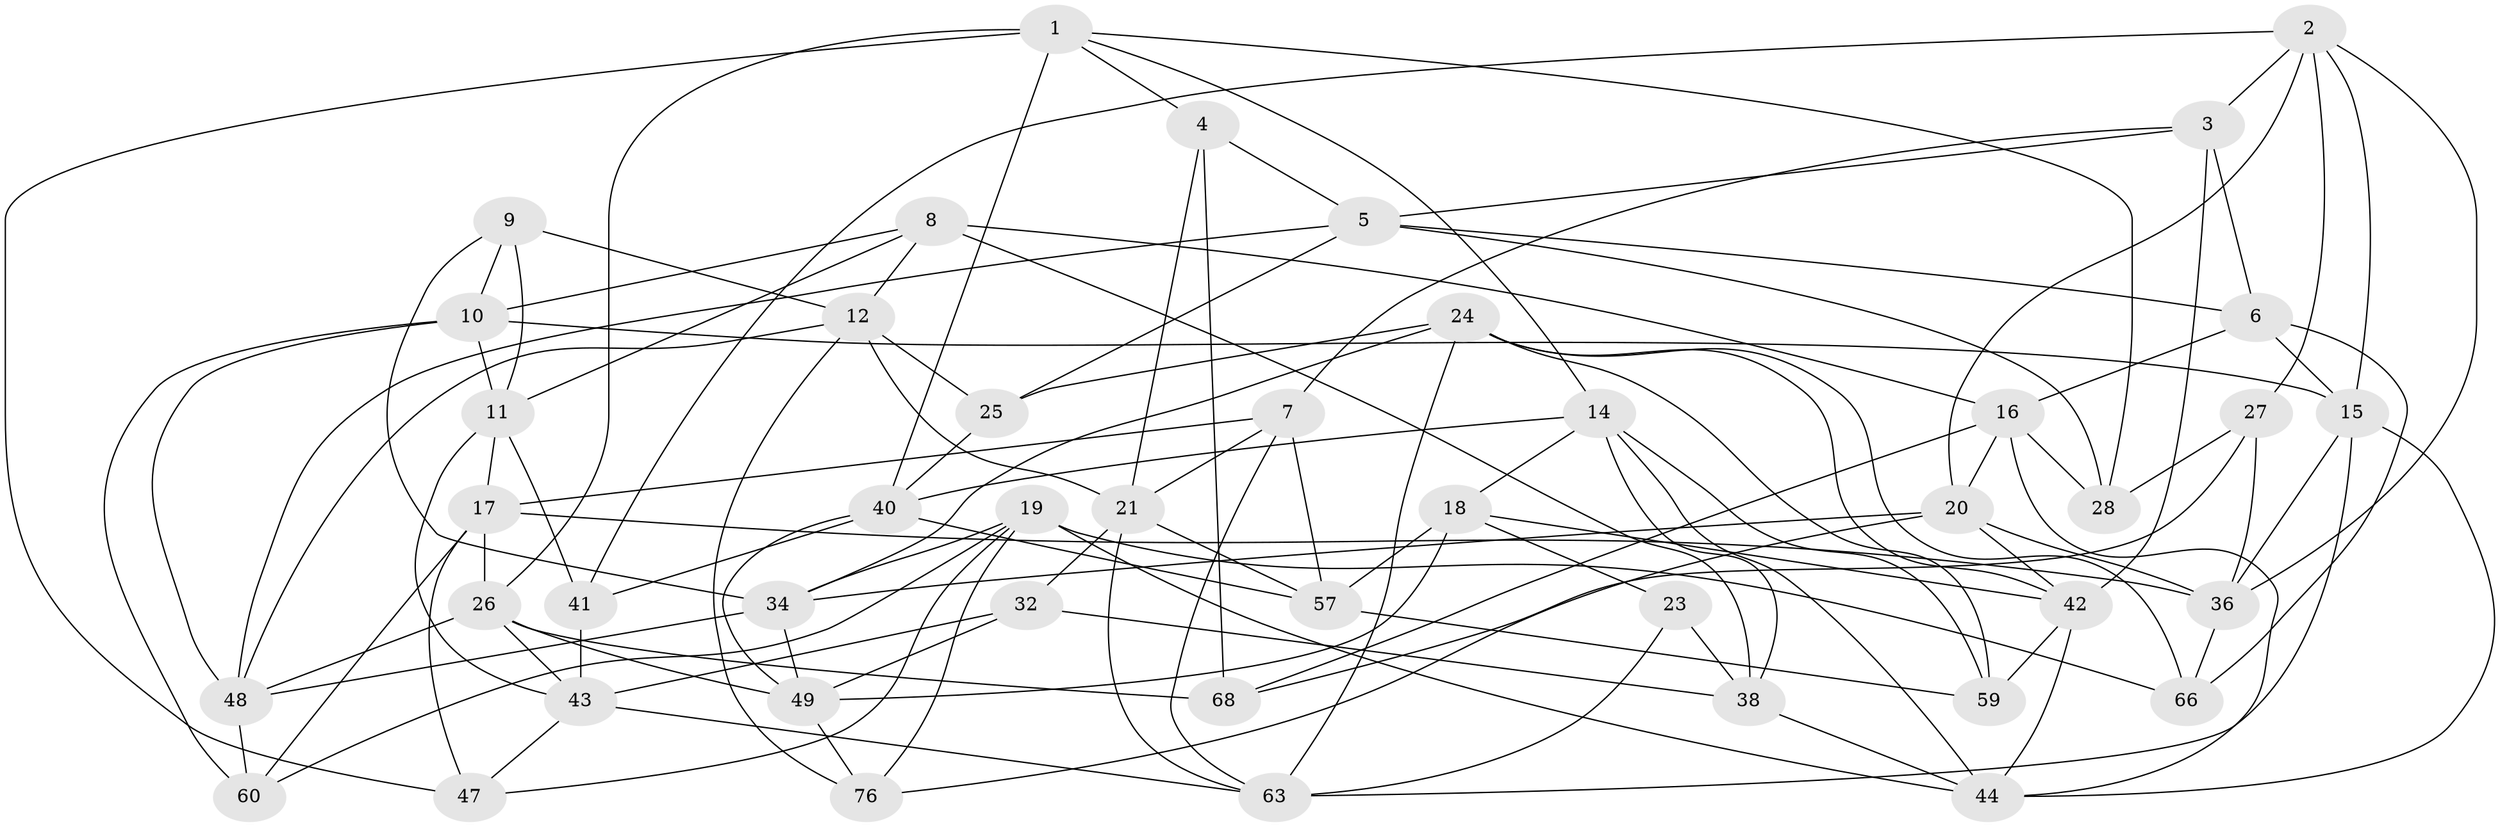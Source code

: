 // Generated by graph-tools (version 1.1) at 2025/52/02/27/25 19:52:34]
// undirected, 45 vertices, 117 edges
graph export_dot {
graph [start="1"]
  node [color=gray90,style=filled];
  1 [super="+33"];
  2 [super="+52"];
  3 [super="+58"];
  4;
  5 [super="+13"];
  6 [super="+29"];
  7 [super="+55"];
  8 [super="+64"];
  9;
  10 [super="+37"];
  11 [super="+70"];
  12 [super="+51"];
  14 [super="+31"];
  15 [super="+22"];
  16 [super="+61"];
  17 [super="+72"];
  18 [super="+30"];
  19 [super="+73"];
  20 [super="+67"];
  21 [super="+50"];
  23;
  24 [super="+39"];
  25;
  26 [super="+46"];
  27;
  28;
  32;
  34 [super="+35"];
  36 [super="+65"];
  38 [super="+54"];
  40 [super="+56"];
  41;
  42 [super="+71"];
  43 [super="+75"];
  44 [super="+45"];
  47;
  48 [super="+53"];
  49 [super="+62"];
  57 [super="+69"];
  59;
  60;
  63 [super="+74"];
  66;
  68;
  76;
  1 -- 28;
  1 -- 4;
  1 -- 40;
  1 -- 26;
  1 -- 47;
  1 -- 14;
  2 -- 15;
  2 -- 27;
  2 -- 3;
  2 -- 41;
  2 -- 36;
  2 -- 20;
  3 -- 6 [weight=2];
  3 -- 5;
  3 -- 7;
  3 -- 42;
  4 -- 68;
  4 -- 5;
  4 -- 21;
  5 -- 25;
  5 -- 28;
  5 -- 6;
  5 -- 48;
  6 -- 66;
  6 -- 15;
  6 -- 16;
  7 -- 63;
  7 -- 57 [weight=2];
  7 -- 17;
  7 -- 21;
  8 -- 38 [weight=2];
  8 -- 12;
  8 -- 16;
  8 -- 10;
  8 -- 11;
  9 -- 10;
  9 -- 12;
  9 -- 11;
  9 -- 34;
  10 -- 15;
  10 -- 48;
  10 -- 11;
  10 -- 60;
  11 -- 17;
  11 -- 41;
  11 -- 43;
  12 -- 76;
  12 -- 48;
  12 -- 25;
  12 -- 21;
  14 -- 40;
  14 -- 59;
  14 -- 18;
  14 -- 38;
  14 -- 44;
  15 -- 63;
  15 -- 44;
  15 -- 36;
  16 -- 28;
  16 -- 68;
  16 -- 20;
  16 -- 44;
  17 -- 60;
  17 -- 26;
  17 -- 36;
  17 -- 47;
  18 -- 57;
  18 -- 23 [weight=2];
  18 -- 49;
  18 -- 42;
  19 -- 34;
  19 -- 66;
  19 -- 47;
  19 -- 60;
  19 -- 76;
  19 -- 44;
  20 -- 76;
  20 -- 36;
  20 -- 34;
  20 -- 42;
  21 -- 32;
  21 -- 63;
  21 -- 57;
  23 -- 38;
  23 -- 63;
  24 -- 66;
  24 -- 34;
  24 -- 63;
  24 -- 25;
  24 -- 42;
  24 -- 59;
  25 -- 40;
  26 -- 43;
  26 -- 49;
  26 -- 48;
  26 -- 68;
  27 -- 36;
  27 -- 68;
  27 -- 28;
  32 -- 49;
  32 -- 38;
  32 -- 43;
  34 -- 48;
  34 -- 49;
  36 -- 66;
  38 -- 44;
  40 -- 41;
  40 -- 49;
  40 -- 57;
  41 -- 43;
  42 -- 44;
  42 -- 59;
  43 -- 47;
  43 -- 63;
  48 -- 60;
  49 -- 76;
  57 -- 59;
}
